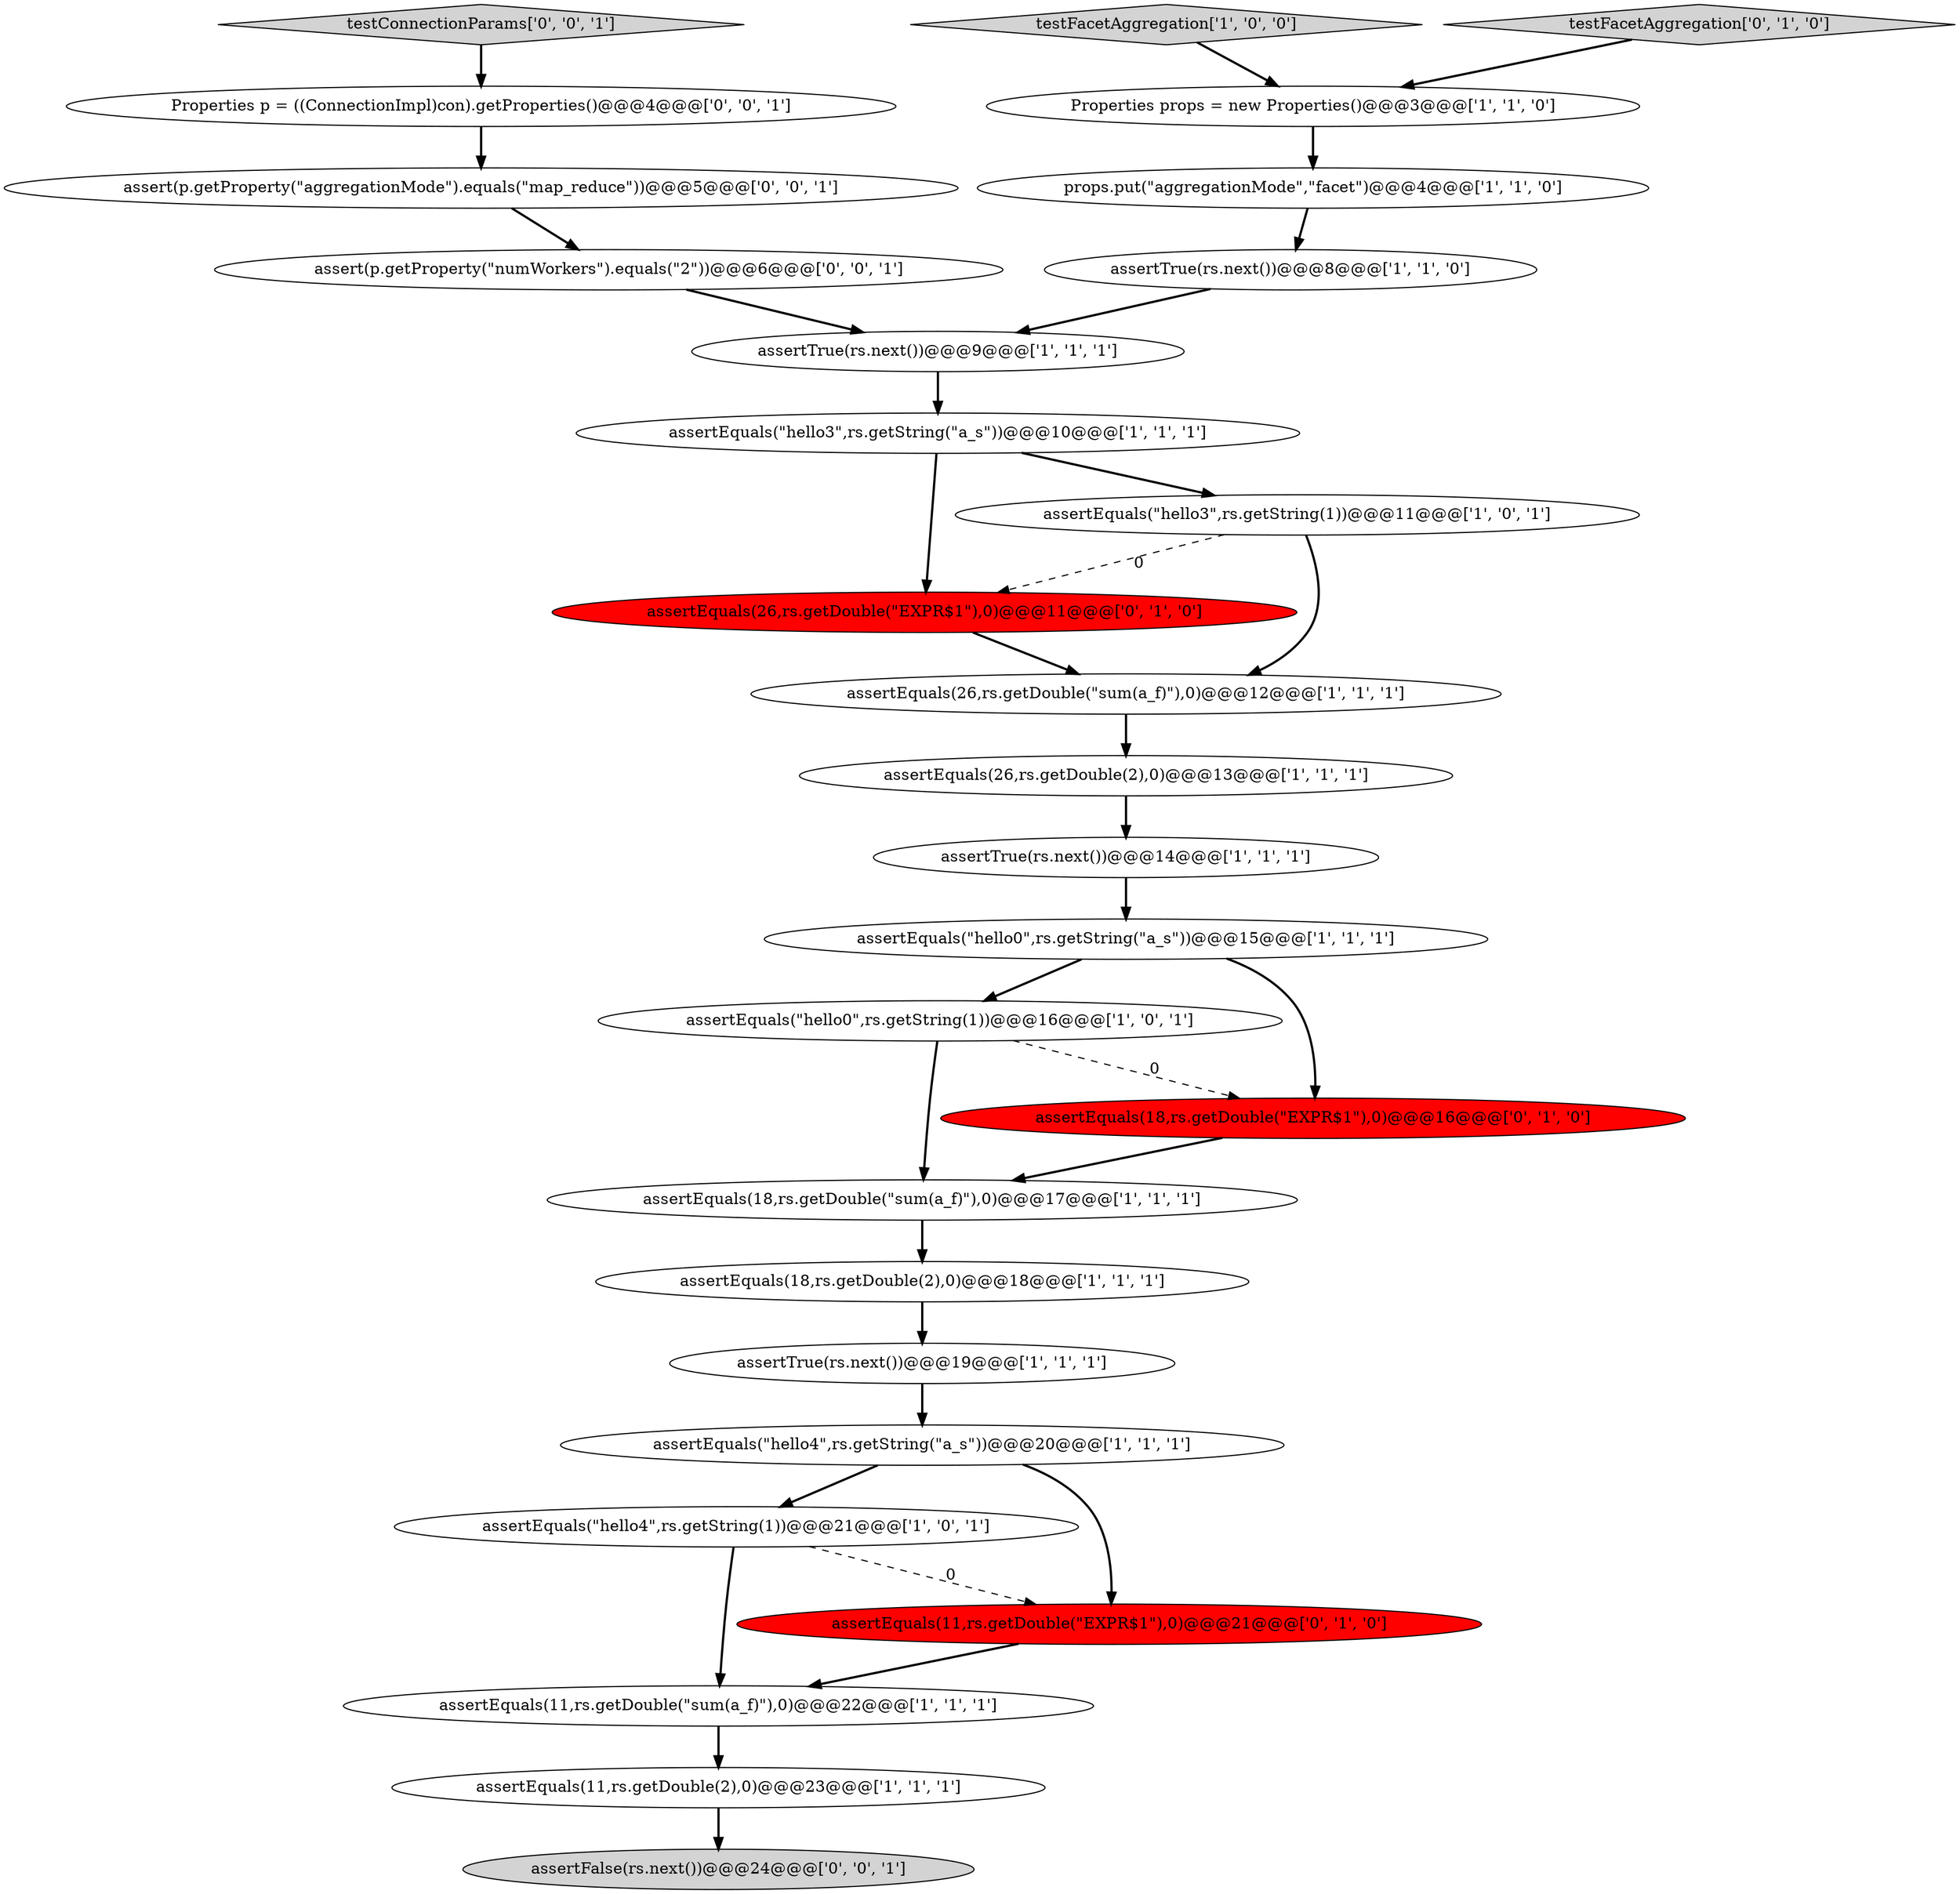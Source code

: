 digraph {
1 [style = filled, label = "assertTrue(rs.next())@@@8@@@['1', '1', '0']", fillcolor = white, shape = ellipse image = "AAA0AAABBB1BBB"];
26 [style = filled, label = "Properties p = ((ConnectionImpl)con).getProperties()@@@4@@@['0', '0', '1']", fillcolor = white, shape = ellipse image = "AAA0AAABBB3BBB"];
22 [style = filled, label = "assertEquals(26,rs.getDouble(\"EXPR$1\"),0)@@@11@@@['0', '1', '0']", fillcolor = red, shape = ellipse image = "AAA1AAABBB2BBB"];
2 [style = filled, label = "assertEquals(26,rs.getDouble(\"sum(a_f)\"),0)@@@12@@@['1', '1', '1']", fillcolor = white, shape = ellipse image = "AAA0AAABBB1BBB"];
5 [style = filled, label = "assertEquals(26,rs.getDouble(2),0)@@@13@@@['1', '1', '1']", fillcolor = white, shape = ellipse image = "AAA0AAABBB1BBB"];
16 [style = filled, label = "assertEquals(18,rs.getDouble(2),0)@@@18@@@['1', '1', '1']", fillcolor = white, shape = ellipse image = "AAA0AAABBB1BBB"];
18 [style = filled, label = "testFacetAggregation['1', '0', '0']", fillcolor = lightgray, shape = diamond image = "AAA0AAABBB1BBB"];
23 [style = filled, label = "assert(p.getProperty(\"aggregationMode\").equals(\"map_reduce\"))@@@5@@@['0', '0', '1']", fillcolor = white, shape = ellipse image = "AAA0AAABBB3BBB"];
7 [style = filled, label = "assertEquals(\"hello4\",rs.getString(1))@@@21@@@['1', '0', '1']", fillcolor = white, shape = ellipse image = "AAA0AAABBB1BBB"];
13 [style = filled, label = "assertEquals(\"hello3\",rs.getString(1))@@@11@@@['1', '0', '1']", fillcolor = white, shape = ellipse image = "AAA0AAABBB1BBB"];
4 [style = filled, label = "Properties props = new Properties()@@@3@@@['1', '1', '0']", fillcolor = white, shape = ellipse image = "AAA0AAABBB1BBB"];
14 [style = filled, label = "assertTrue(rs.next())@@@19@@@['1', '1', '1']", fillcolor = white, shape = ellipse image = "AAA0AAABBB1BBB"];
11 [style = filled, label = "assertTrue(rs.next())@@@14@@@['1', '1', '1']", fillcolor = white, shape = ellipse image = "AAA0AAABBB1BBB"];
20 [style = filled, label = "assertEquals(11,rs.getDouble(\"EXPR$1\"),0)@@@21@@@['0', '1', '0']", fillcolor = red, shape = ellipse image = "AAA1AAABBB2BBB"];
21 [style = filled, label = "testFacetAggregation['0', '1', '0']", fillcolor = lightgray, shape = diamond image = "AAA0AAABBB2BBB"];
24 [style = filled, label = "assertFalse(rs.next())@@@24@@@['0', '0', '1']", fillcolor = lightgray, shape = ellipse image = "AAA0AAABBB3BBB"];
25 [style = filled, label = "assert(p.getProperty(\"numWorkers\").equals(\"2\"))@@@6@@@['0', '0', '1']", fillcolor = white, shape = ellipse image = "AAA0AAABBB3BBB"];
17 [style = filled, label = "assertTrue(rs.next())@@@9@@@['1', '1', '1']", fillcolor = white, shape = ellipse image = "AAA0AAABBB1BBB"];
27 [style = filled, label = "testConnectionParams['0', '0', '1']", fillcolor = lightgray, shape = diamond image = "AAA0AAABBB3BBB"];
15 [style = filled, label = "assertEquals(11,rs.getDouble(\"sum(a_f)\"),0)@@@22@@@['1', '1', '1']", fillcolor = white, shape = ellipse image = "AAA0AAABBB1BBB"];
8 [style = filled, label = "assertEquals(11,rs.getDouble(2),0)@@@23@@@['1', '1', '1']", fillcolor = white, shape = ellipse image = "AAA0AAABBB1BBB"];
3 [style = filled, label = "assertEquals(\"hello4\",rs.getString(\"a_s\"))@@@20@@@['1', '1', '1']", fillcolor = white, shape = ellipse image = "AAA0AAABBB1BBB"];
12 [style = filled, label = "assertEquals(\"hello0\",rs.getString(1))@@@16@@@['1', '0', '1']", fillcolor = white, shape = ellipse image = "AAA0AAABBB1BBB"];
10 [style = filled, label = "assertEquals(\"hello3\",rs.getString(\"a_s\"))@@@10@@@['1', '1', '1']", fillcolor = white, shape = ellipse image = "AAA0AAABBB1BBB"];
0 [style = filled, label = "assertEquals(\"hello0\",rs.getString(\"a_s\"))@@@15@@@['1', '1', '1']", fillcolor = white, shape = ellipse image = "AAA0AAABBB1BBB"];
6 [style = filled, label = "props.put(\"aggregationMode\",\"facet\")@@@4@@@['1', '1', '0']", fillcolor = white, shape = ellipse image = "AAA0AAABBB1BBB"];
9 [style = filled, label = "assertEquals(18,rs.getDouble(\"sum(a_f)\"),0)@@@17@@@['1', '1', '1']", fillcolor = white, shape = ellipse image = "AAA0AAABBB1BBB"];
19 [style = filled, label = "assertEquals(18,rs.getDouble(\"EXPR$1\"),0)@@@16@@@['0', '1', '0']", fillcolor = red, shape = ellipse image = "AAA1AAABBB2BBB"];
10->22 [style = bold, label=""];
17->10 [style = bold, label=""];
14->3 [style = bold, label=""];
23->25 [style = bold, label=""];
22->2 [style = bold, label=""];
4->6 [style = bold, label=""];
0->19 [style = bold, label=""];
0->12 [style = bold, label=""];
7->20 [style = dashed, label="0"];
12->9 [style = bold, label=""];
25->17 [style = bold, label=""];
9->16 [style = bold, label=""];
1->17 [style = bold, label=""];
6->1 [style = bold, label=""];
11->0 [style = bold, label=""];
3->20 [style = bold, label=""];
18->4 [style = bold, label=""];
12->19 [style = dashed, label="0"];
10->13 [style = bold, label=""];
3->7 [style = bold, label=""];
19->9 [style = bold, label=""];
26->23 [style = bold, label=""];
16->14 [style = bold, label=""];
7->15 [style = bold, label=""];
5->11 [style = bold, label=""];
21->4 [style = bold, label=""];
20->15 [style = bold, label=""];
13->22 [style = dashed, label="0"];
15->8 [style = bold, label=""];
2->5 [style = bold, label=""];
13->2 [style = bold, label=""];
27->26 [style = bold, label=""];
8->24 [style = bold, label=""];
}
